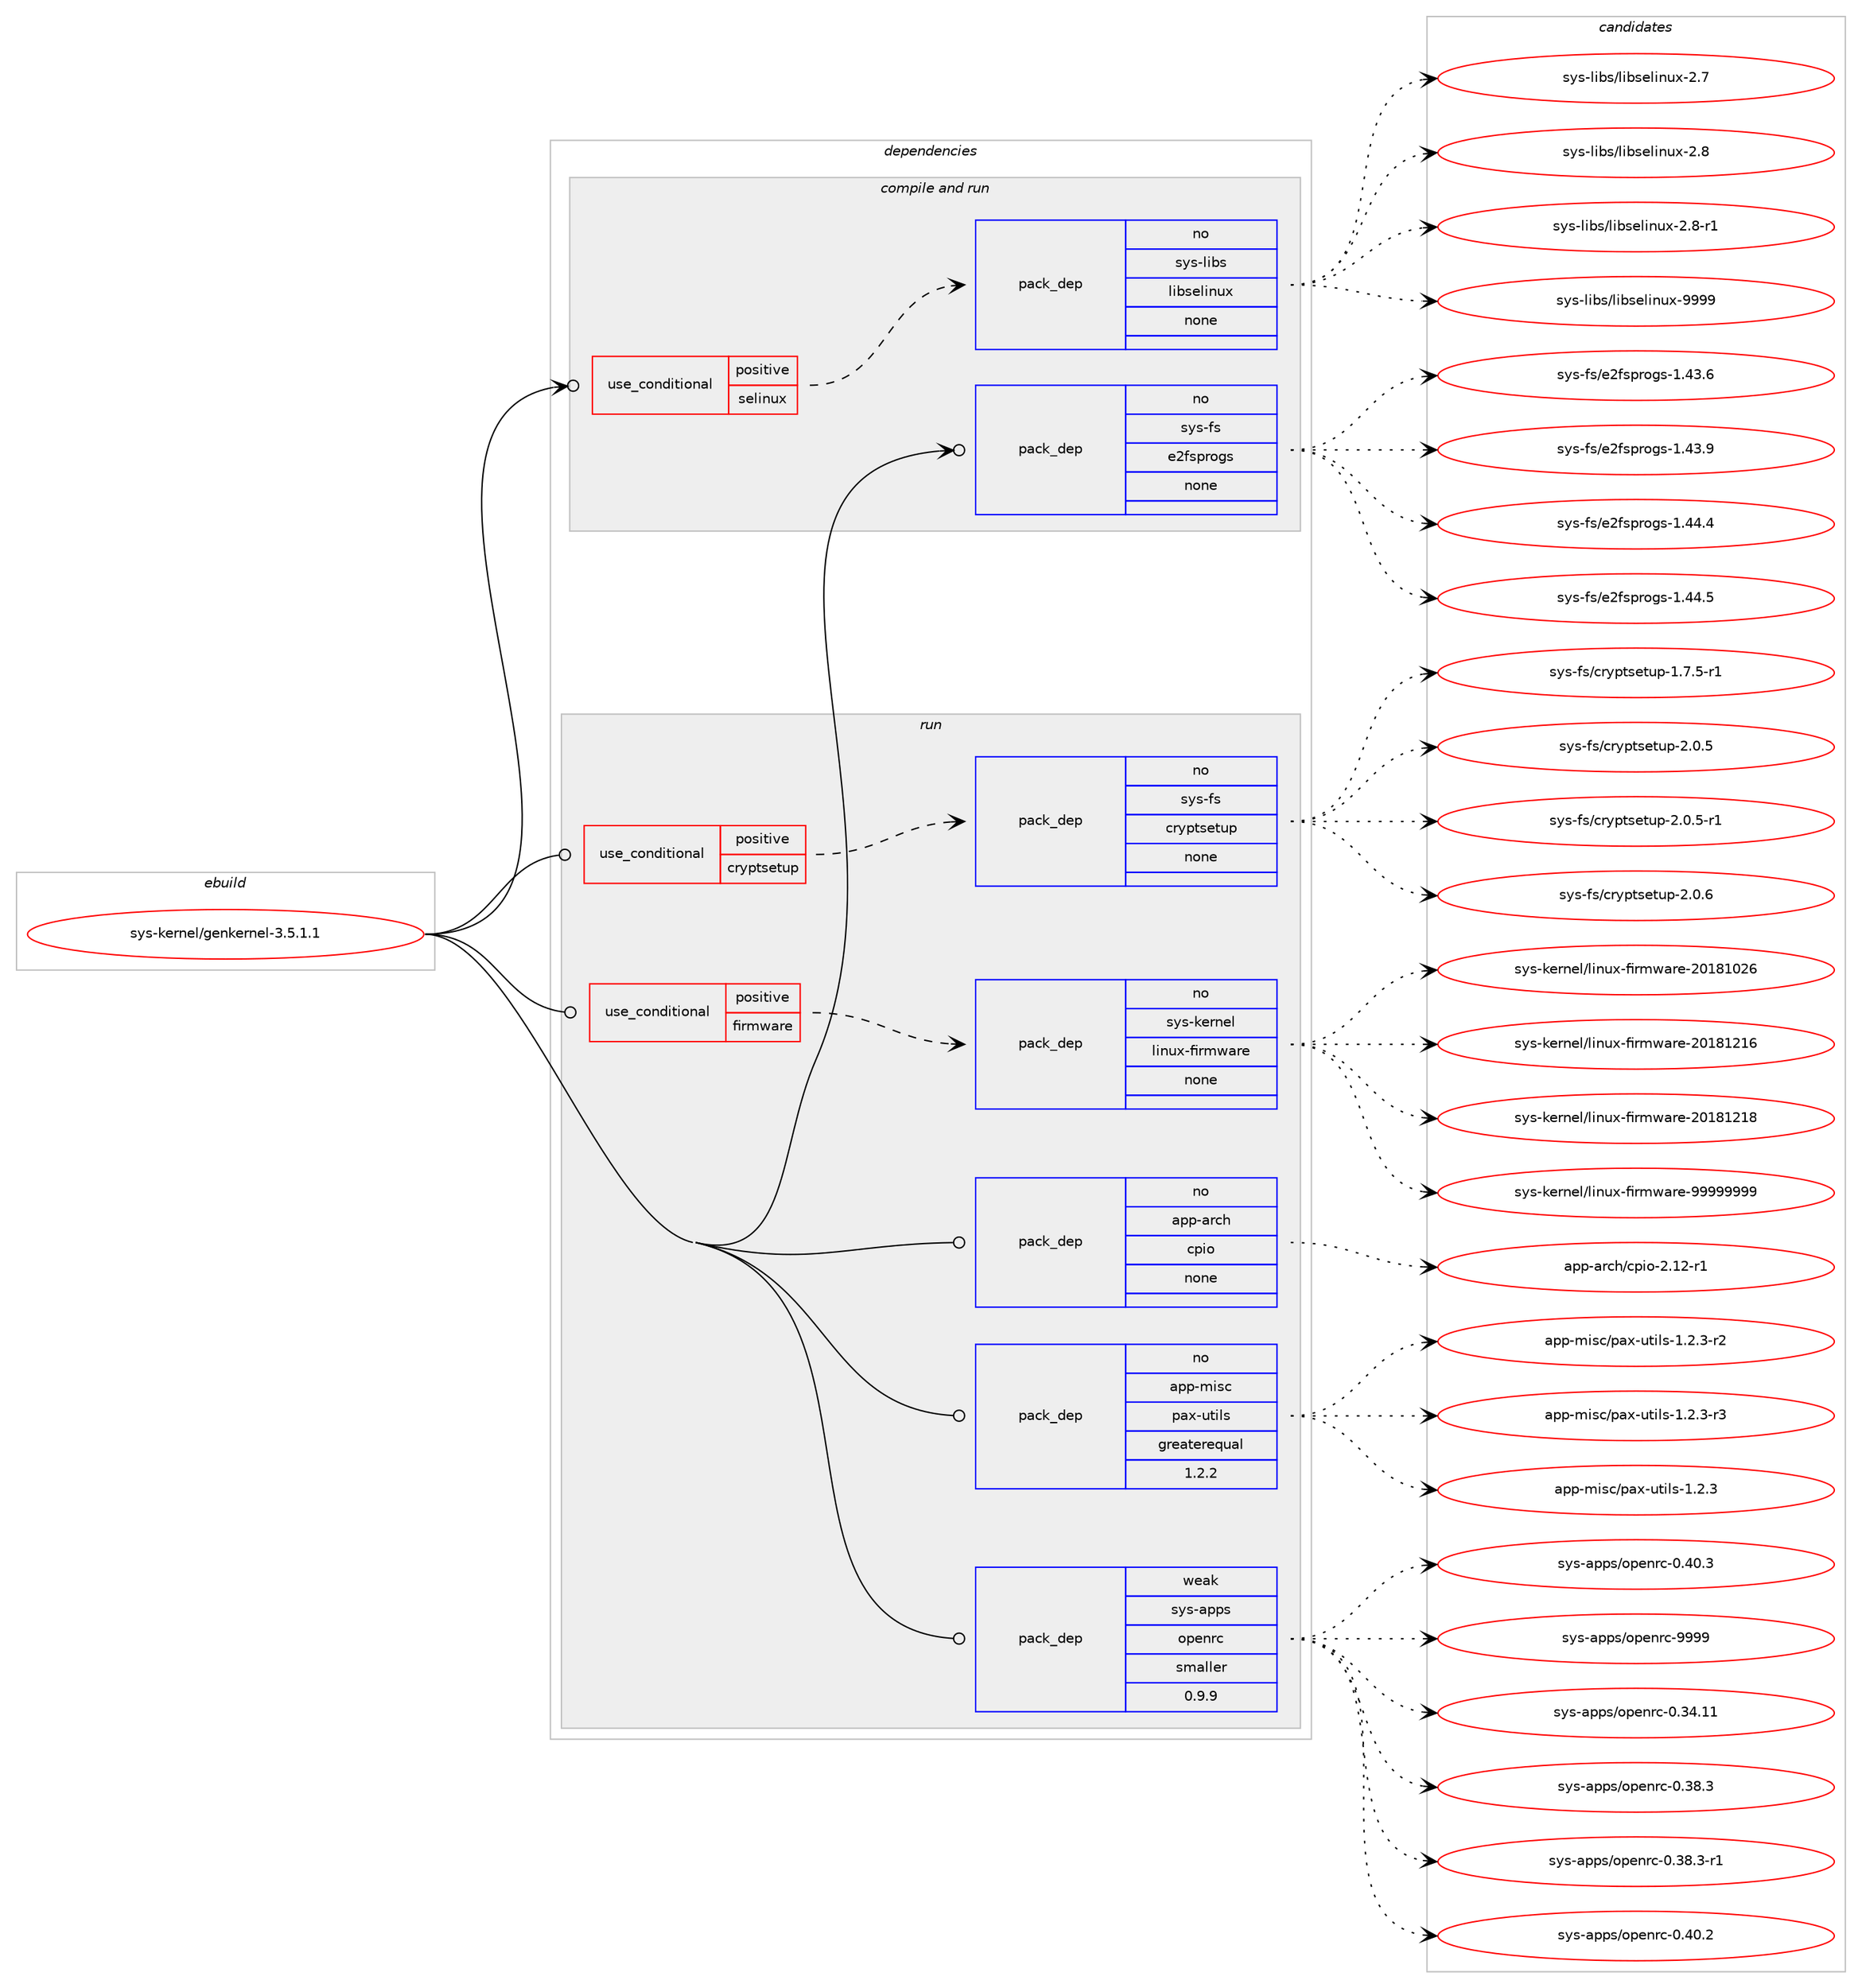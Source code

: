 digraph prolog {

# *************
# Graph options
# *************

newrank=true;
concentrate=true;
compound=true;
graph [rankdir=LR,fontname=Helvetica,fontsize=10,ranksep=1.5];#, ranksep=2.5, nodesep=0.2];
edge  [arrowhead=vee];
node  [fontname=Helvetica,fontsize=10];

# **********
# The ebuild
# **********

subgraph cluster_leftcol {
color=gray;
rank=same;
label=<<i>ebuild</i>>;
id [label="sys-kernel/genkernel-3.5.1.1", color=red, width=4, href="../sys-kernel/genkernel-3.5.1.1.svg"];
}

# ****************
# The dependencies
# ****************

subgraph cluster_midcol {
color=gray;
label=<<i>dependencies</i>>;
subgraph cluster_compile {
fillcolor="#eeeeee";
style=filled;
label=<<i>compile</i>>;
}
subgraph cluster_compileandrun {
fillcolor="#eeeeee";
style=filled;
label=<<i>compile and run</i>>;
subgraph cond1435 {
dependency8043 [label=<<TABLE BORDER="0" CELLBORDER="1" CELLSPACING="0" CELLPADDING="4"><TR><TD ROWSPAN="3" CELLPADDING="10">use_conditional</TD></TR><TR><TD>positive</TD></TR><TR><TD>selinux</TD></TR></TABLE>>, shape=none, color=red];
subgraph pack6436 {
dependency8044 [label=<<TABLE BORDER="0" CELLBORDER="1" CELLSPACING="0" CELLPADDING="4" WIDTH="220"><TR><TD ROWSPAN="6" CELLPADDING="30">pack_dep</TD></TR><TR><TD WIDTH="110">no</TD></TR><TR><TD>sys-libs</TD></TR><TR><TD>libselinux</TD></TR><TR><TD>none</TD></TR><TR><TD></TD></TR></TABLE>>, shape=none, color=blue];
}
dependency8043:e -> dependency8044:w [weight=20,style="dashed",arrowhead="vee"];
}
id:e -> dependency8043:w [weight=20,style="solid",arrowhead="odotvee"];
subgraph pack6437 {
dependency8045 [label=<<TABLE BORDER="0" CELLBORDER="1" CELLSPACING="0" CELLPADDING="4" WIDTH="220"><TR><TD ROWSPAN="6" CELLPADDING="30">pack_dep</TD></TR><TR><TD WIDTH="110">no</TD></TR><TR><TD>sys-fs</TD></TR><TR><TD>e2fsprogs</TD></TR><TR><TD>none</TD></TR><TR><TD></TD></TR></TABLE>>, shape=none, color=blue];
}
id:e -> dependency8045:w [weight=20,style="solid",arrowhead="odotvee"];
}
subgraph cluster_run {
fillcolor="#eeeeee";
style=filled;
label=<<i>run</i>>;
subgraph cond1436 {
dependency8046 [label=<<TABLE BORDER="0" CELLBORDER="1" CELLSPACING="0" CELLPADDING="4"><TR><TD ROWSPAN="3" CELLPADDING="10">use_conditional</TD></TR><TR><TD>positive</TD></TR><TR><TD>cryptsetup</TD></TR></TABLE>>, shape=none, color=red];
subgraph pack6438 {
dependency8047 [label=<<TABLE BORDER="0" CELLBORDER="1" CELLSPACING="0" CELLPADDING="4" WIDTH="220"><TR><TD ROWSPAN="6" CELLPADDING="30">pack_dep</TD></TR><TR><TD WIDTH="110">no</TD></TR><TR><TD>sys-fs</TD></TR><TR><TD>cryptsetup</TD></TR><TR><TD>none</TD></TR><TR><TD></TD></TR></TABLE>>, shape=none, color=blue];
}
dependency8046:e -> dependency8047:w [weight=20,style="dashed",arrowhead="vee"];
}
id:e -> dependency8046:w [weight=20,style="solid",arrowhead="odot"];
subgraph cond1437 {
dependency8048 [label=<<TABLE BORDER="0" CELLBORDER="1" CELLSPACING="0" CELLPADDING="4"><TR><TD ROWSPAN="3" CELLPADDING="10">use_conditional</TD></TR><TR><TD>positive</TD></TR><TR><TD>firmware</TD></TR></TABLE>>, shape=none, color=red];
subgraph pack6439 {
dependency8049 [label=<<TABLE BORDER="0" CELLBORDER="1" CELLSPACING="0" CELLPADDING="4" WIDTH="220"><TR><TD ROWSPAN="6" CELLPADDING="30">pack_dep</TD></TR><TR><TD WIDTH="110">no</TD></TR><TR><TD>sys-kernel</TD></TR><TR><TD>linux-firmware</TD></TR><TR><TD>none</TD></TR><TR><TD></TD></TR></TABLE>>, shape=none, color=blue];
}
dependency8048:e -> dependency8049:w [weight=20,style="dashed",arrowhead="vee"];
}
id:e -> dependency8048:w [weight=20,style="solid",arrowhead="odot"];
subgraph pack6440 {
dependency8050 [label=<<TABLE BORDER="0" CELLBORDER="1" CELLSPACING="0" CELLPADDING="4" WIDTH="220"><TR><TD ROWSPAN="6" CELLPADDING="30">pack_dep</TD></TR><TR><TD WIDTH="110">no</TD></TR><TR><TD>app-arch</TD></TR><TR><TD>cpio</TD></TR><TR><TD>none</TD></TR><TR><TD></TD></TR></TABLE>>, shape=none, color=blue];
}
id:e -> dependency8050:w [weight=20,style="solid",arrowhead="odot"];
subgraph pack6441 {
dependency8051 [label=<<TABLE BORDER="0" CELLBORDER="1" CELLSPACING="0" CELLPADDING="4" WIDTH="220"><TR><TD ROWSPAN="6" CELLPADDING="30">pack_dep</TD></TR><TR><TD WIDTH="110">no</TD></TR><TR><TD>app-misc</TD></TR><TR><TD>pax-utils</TD></TR><TR><TD>greaterequal</TD></TR><TR><TD>1.2.2</TD></TR></TABLE>>, shape=none, color=blue];
}
id:e -> dependency8051:w [weight=20,style="solid",arrowhead="odot"];
subgraph pack6442 {
dependency8052 [label=<<TABLE BORDER="0" CELLBORDER="1" CELLSPACING="0" CELLPADDING="4" WIDTH="220"><TR><TD ROWSPAN="6" CELLPADDING="30">pack_dep</TD></TR><TR><TD WIDTH="110">weak</TD></TR><TR><TD>sys-apps</TD></TR><TR><TD>openrc</TD></TR><TR><TD>smaller</TD></TR><TR><TD>0.9.9</TD></TR></TABLE>>, shape=none, color=blue];
}
id:e -> dependency8052:w [weight=20,style="solid",arrowhead="odot"];
}
}

# **************
# The candidates
# **************

subgraph cluster_choices {
rank=same;
color=gray;
label=<<i>candidates</i>>;

subgraph choice6436 {
color=black;
nodesep=1;
choice1151211154510810598115471081059811510110810511011712045504655 [label="sys-libs/libselinux-2.7", color=red, width=4,href="../sys-libs/libselinux-2.7.svg"];
choice1151211154510810598115471081059811510110810511011712045504656 [label="sys-libs/libselinux-2.8", color=red, width=4,href="../sys-libs/libselinux-2.8.svg"];
choice11512111545108105981154710810598115101108105110117120455046564511449 [label="sys-libs/libselinux-2.8-r1", color=red, width=4,href="../sys-libs/libselinux-2.8-r1.svg"];
choice115121115451081059811547108105981151011081051101171204557575757 [label="sys-libs/libselinux-9999", color=red, width=4,href="../sys-libs/libselinux-9999.svg"];
dependency8044:e -> choice1151211154510810598115471081059811510110810511011712045504655:w [style=dotted,weight="100"];
dependency8044:e -> choice1151211154510810598115471081059811510110810511011712045504656:w [style=dotted,weight="100"];
dependency8044:e -> choice11512111545108105981154710810598115101108105110117120455046564511449:w [style=dotted,weight="100"];
dependency8044:e -> choice115121115451081059811547108105981151011081051101171204557575757:w [style=dotted,weight="100"];
}
subgraph choice6437 {
color=black;
nodesep=1;
choice11512111545102115471015010211511211411110311545494652514654 [label="sys-fs/e2fsprogs-1.43.6", color=red, width=4,href="../sys-fs/e2fsprogs-1.43.6.svg"];
choice11512111545102115471015010211511211411110311545494652514657 [label="sys-fs/e2fsprogs-1.43.9", color=red, width=4,href="../sys-fs/e2fsprogs-1.43.9.svg"];
choice11512111545102115471015010211511211411110311545494652524652 [label="sys-fs/e2fsprogs-1.44.4", color=red, width=4,href="../sys-fs/e2fsprogs-1.44.4.svg"];
choice11512111545102115471015010211511211411110311545494652524653 [label="sys-fs/e2fsprogs-1.44.5", color=red, width=4,href="../sys-fs/e2fsprogs-1.44.5.svg"];
dependency8045:e -> choice11512111545102115471015010211511211411110311545494652514654:w [style=dotted,weight="100"];
dependency8045:e -> choice11512111545102115471015010211511211411110311545494652514657:w [style=dotted,weight="100"];
dependency8045:e -> choice11512111545102115471015010211511211411110311545494652524652:w [style=dotted,weight="100"];
dependency8045:e -> choice11512111545102115471015010211511211411110311545494652524653:w [style=dotted,weight="100"];
}
subgraph choice6438 {
color=black;
nodesep=1;
choice1151211154510211547991141211121161151011161171124549465546534511449 [label="sys-fs/cryptsetup-1.7.5-r1", color=red, width=4,href="../sys-fs/cryptsetup-1.7.5-r1.svg"];
choice115121115451021154799114121112116115101116117112455046484653 [label="sys-fs/cryptsetup-2.0.5", color=red, width=4,href="../sys-fs/cryptsetup-2.0.5.svg"];
choice1151211154510211547991141211121161151011161171124550464846534511449 [label="sys-fs/cryptsetup-2.0.5-r1", color=red, width=4,href="../sys-fs/cryptsetup-2.0.5-r1.svg"];
choice115121115451021154799114121112116115101116117112455046484654 [label="sys-fs/cryptsetup-2.0.6", color=red, width=4,href="../sys-fs/cryptsetup-2.0.6.svg"];
dependency8047:e -> choice1151211154510211547991141211121161151011161171124549465546534511449:w [style=dotted,weight="100"];
dependency8047:e -> choice115121115451021154799114121112116115101116117112455046484653:w [style=dotted,weight="100"];
dependency8047:e -> choice1151211154510211547991141211121161151011161171124550464846534511449:w [style=dotted,weight="100"];
dependency8047:e -> choice115121115451021154799114121112116115101116117112455046484654:w [style=dotted,weight="100"];
}
subgraph choice6439 {
color=black;
nodesep=1;
choice11512111545107101114110101108471081051101171204510210511410911997114101455048495649485054 [label="sys-kernel/linux-firmware-20181026", color=red, width=4,href="../sys-kernel/linux-firmware-20181026.svg"];
choice11512111545107101114110101108471081051101171204510210511410911997114101455048495649504954 [label="sys-kernel/linux-firmware-20181216", color=red, width=4,href="../sys-kernel/linux-firmware-20181216.svg"];
choice11512111545107101114110101108471081051101171204510210511410911997114101455048495649504956 [label="sys-kernel/linux-firmware-20181218", color=red, width=4,href="../sys-kernel/linux-firmware-20181218.svg"];
choice11512111545107101114110101108471081051101171204510210511410911997114101455757575757575757 [label="sys-kernel/linux-firmware-99999999", color=red, width=4,href="../sys-kernel/linux-firmware-99999999.svg"];
dependency8049:e -> choice11512111545107101114110101108471081051101171204510210511410911997114101455048495649485054:w [style=dotted,weight="100"];
dependency8049:e -> choice11512111545107101114110101108471081051101171204510210511410911997114101455048495649504954:w [style=dotted,weight="100"];
dependency8049:e -> choice11512111545107101114110101108471081051101171204510210511410911997114101455048495649504956:w [style=dotted,weight="100"];
dependency8049:e -> choice11512111545107101114110101108471081051101171204510210511410911997114101455757575757575757:w [style=dotted,weight="100"];
}
subgraph choice6440 {
color=black;
nodesep=1;
choice97112112459711499104479911210511145504649504511449 [label="app-arch/cpio-2.12-r1", color=red, width=4,href="../app-arch/cpio-2.12-r1.svg"];
dependency8050:e -> choice97112112459711499104479911210511145504649504511449:w [style=dotted,weight="100"];
}
subgraph choice6441 {
color=black;
nodesep=1;
choice971121124510910511599471129712045117116105108115454946504651 [label="app-misc/pax-utils-1.2.3", color=red, width=4,href="../app-misc/pax-utils-1.2.3.svg"];
choice9711211245109105115994711297120451171161051081154549465046514511450 [label="app-misc/pax-utils-1.2.3-r2", color=red, width=4,href="../app-misc/pax-utils-1.2.3-r2.svg"];
choice9711211245109105115994711297120451171161051081154549465046514511451 [label="app-misc/pax-utils-1.2.3-r3", color=red, width=4,href="../app-misc/pax-utils-1.2.3-r3.svg"];
dependency8051:e -> choice971121124510910511599471129712045117116105108115454946504651:w [style=dotted,weight="100"];
dependency8051:e -> choice9711211245109105115994711297120451171161051081154549465046514511450:w [style=dotted,weight="100"];
dependency8051:e -> choice9711211245109105115994711297120451171161051081154549465046514511451:w [style=dotted,weight="100"];
}
subgraph choice6442 {
color=black;
nodesep=1;
choice115121115459711211211547111112101110114994548465152464949 [label="sys-apps/openrc-0.34.11", color=red, width=4,href="../sys-apps/openrc-0.34.11.svg"];
choice1151211154597112112115471111121011101149945484651564651 [label="sys-apps/openrc-0.38.3", color=red, width=4,href="../sys-apps/openrc-0.38.3.svg"];
choice11512111545971121121154711111210111011499454846515646514511449 [label="sys-apps/openrc-0.38.3-r1", color=red, width=4,href="../sys-apps/openrc-0.38.3-r1.svg"];
choice1151211154597112112115471111121011101149945484652484650 [label="sys-apps/openrc-0.40.2", color=red, width=4,href="../sys-apps/openrc-0.40.2.svg"];
choice1151211154597112112115471111121011101149945484652484651 [label="sys-apps/openrc-0.40.3", color=red, width=4,href="../sys-apps/openrc-0.40.3.svg"];
choice115121115459711211211547111112101110114994557575757 [label="sys-apps/openrc-9999", color=red, width=4,href="../sys-apps/openrc-9999.svg"];
dependency8052:e -> choice115121115459711211211547111112101110114994548465152464949:w [style=dotted,weight="100"];
dependency8052:e -> choice1151211154597112112115471111121011101149945484651564651:w [style=dotted,weight="100"];
dependency8052:e -> choice11512111545971121121154711111210111011499454846515646514511449:w [style=dotted,weight="100"];
dependency8052:e -> choice1151211154597112112115471111121011101149945484652484650:w [style=dotted,weight="100"];
dependency8052:e -> choice1151211154597112112115471111121011101149945484652484651:w [style=dotted,weight="100"];
dependency8052:e -> choice115121115459711211211547111112101110114994557575757:w [style=dotted,weight="100"];
}
}

}
